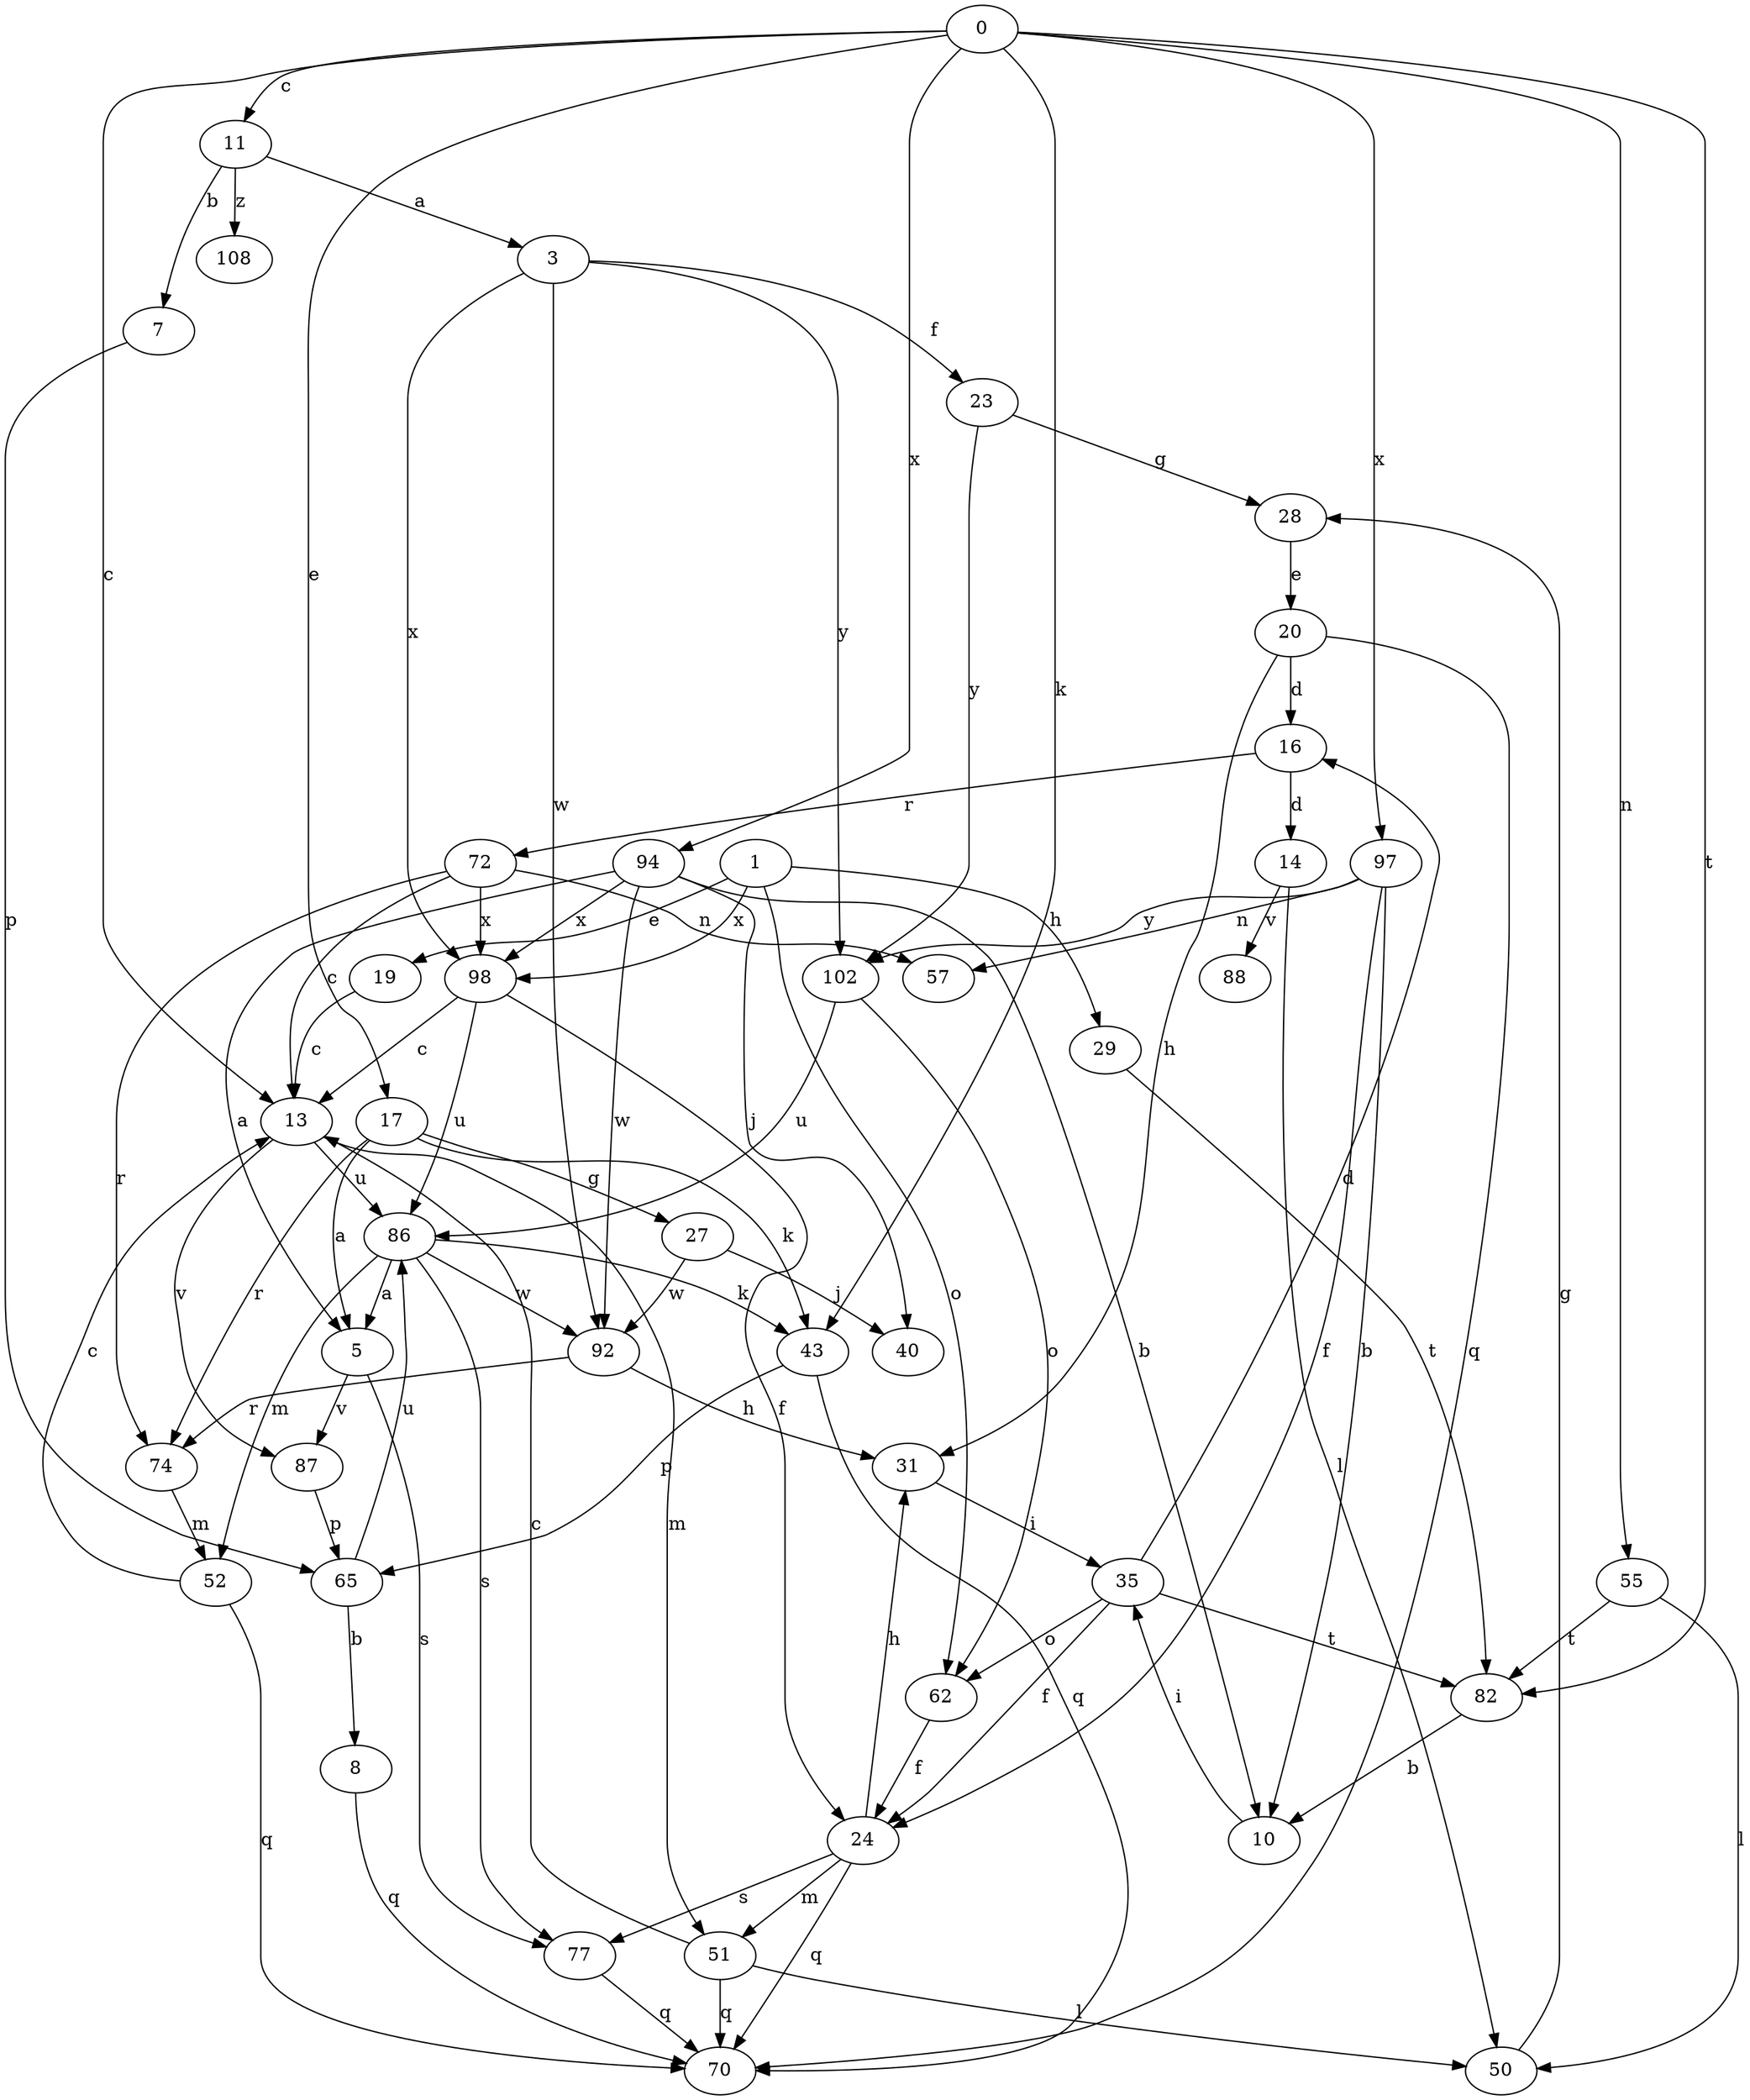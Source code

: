 strict digraph  {
0;
1;
3;
5;
7;
8;
10;
11;
13;
14;
16;
17;
19;
20;
23;
24;
27;
28;
29;
31;
35;
40;
43;
50;
51;
52;
55;
57;
62;
65;
70;
72;
74;
77;
82;
86;
87;
88;
92;
94;
97;
98;
102;
108;
0 -> 11  [label=c];
0 -> 13  [label=c];
0 -> 17  [label=e];
0 -> 43  [label=k];
0 -> 55  [label=n];
0 -> 82  [label=t];
0 -> 94  [label=x];
0 -> 97  [label=x];
1 -> 19  [label=e];
1 -> 29  [label=h];
1 -> 62  [label=o];
1 -> 98  [label=x];
3 -> 23  [label=f];
3 -> 92  [label=w];
3 -> 98  [label=x];
3 -> 102  [label=y];
5 -> 77  [label=s];
5 -> 87  [label=v];
7 -> 65  [label=p];
8 -> 70  [label=q];
10 -> 35  [label=i];
11 -> 3  [label=a];
11 -> 7  [label=b];
11 -> 108  [label=z];
13 -> 51  [label=m];
13 -> 86  [label=u];
13 -> 87  [label=v];
14 -> 50  [label=l];
14 -> 88  [label=v];
16 -> 14  [label=d];
16 -> 72  [label=r];
17 -> 5  [label=a];
17 -> 27  [label=g];
17 -> 43  [label=k];
17 -> 74  [label=r];
19 -> 13  [label=c];
20 -> 16  [label=d];
20 -> 31  [label=h];
20 -> 70  [label=q];
23 -> 28  [label=g];
23 -> 102  [label=y];
24 -> 31  [label=h];
24 -> 51  [label=m];
24 -> 70  [label=q];
24 -> 77  [label=s];
27 -> 40  [label=j];
27 -> 92  [label=w];
28 -> 20  [label=e];
29 -> 82  [label=t];
31 -> 35  [label=i];
35 -> 16  [label=d];
35 -> 24  [label=f];
35 -> 62  [label=o];
35 -> 82  [label=t];
43 -> 65  [label=p];
43 -> 70  [label=q];
50 -> 28  [label=g];
51 -> 13  [label=c];
51 -> 50  [label=l];
51 -> 70  [label=q];
52 -> 13  [label=c];
52 -> 70  [label=q];
55 -> 50  [label=l];
55 -> 82  [label=t];
62 -> 24  [label=f];
65 -> 8  [label=b];
65 -> 86  [label=u];
72 -> 13  [label=c];
72 -> 57  [label=n];
72 -> 74  [label=r];
72 -> 98  [label=x];
74 -> 52  [label=m];
77 -> 70  [label=q];
82 -> 10  [label=b];
86 -> 5  [label=a];
86 -> 43  [label=k];
86 -> 52  [label=m];
86 -> 77  [label=s];
86 -> 92  [label=w];
87 -> 65  [label=p];
92 -> 31  [label=h];
92 -> 74  [label=r];
94 -> 5  [label=a];
94 -> 10  [label=b];
94 -> 40  [label=j];
94 -> 92  [label=w];
94 -> 98  [label=x];
97 -> 10  [label=b];
97 -> 24  [label=f];
97 -> 57  [label=n];
97 -> 102  [label=y];
98 -> 13  [label=c];
98 -> 24  [label=f];
98 -> 86  [label=u];
102 -> 62  [label=o];
102 -> 86  [label=u];
}
